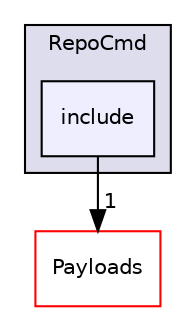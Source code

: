digraph "include" {
  bgcolor=transparent;
  compound=true
  node [ fontsize="10", fontname="Helvetica"];
  edge [ labelfontsize="10", labelfontname="Helvetica"];
  subgraph clusterdir_ccadba4b3eabb784029e9a07bbf83ed0 {
    graph [ bgcolor="#ddddee", pencolor="black", label="RepoCmd" fontname="Helvetica", fontsize="10", URL="dir_ccadba4b3eabb784029e9a07bbf83ed0.html"]
  dir_6560dfee6c06bbca61a70a8c69354cfe [shape=box, label="include", style="filled", fillcolor="#eeeeff", pencolor="black", URL="dir_6560dfee6c06bbca61a70a8c69354cfe.html"];
  }
  dir_50dbddc3964bed395c069eeeaf99d62d [shape=box label="Payloads" color="red" URL="dir_50dbddc3964bed395c069eeeaf99d62d.html"];
  dir_6560dfee6c06bbca61a70a8c69354cfe->dir_50dbddc3964bed395c069eeeaf99d62d [headlabel="1", labeldistance=1.5 headhref="dir_000002_000003.html"];
}
